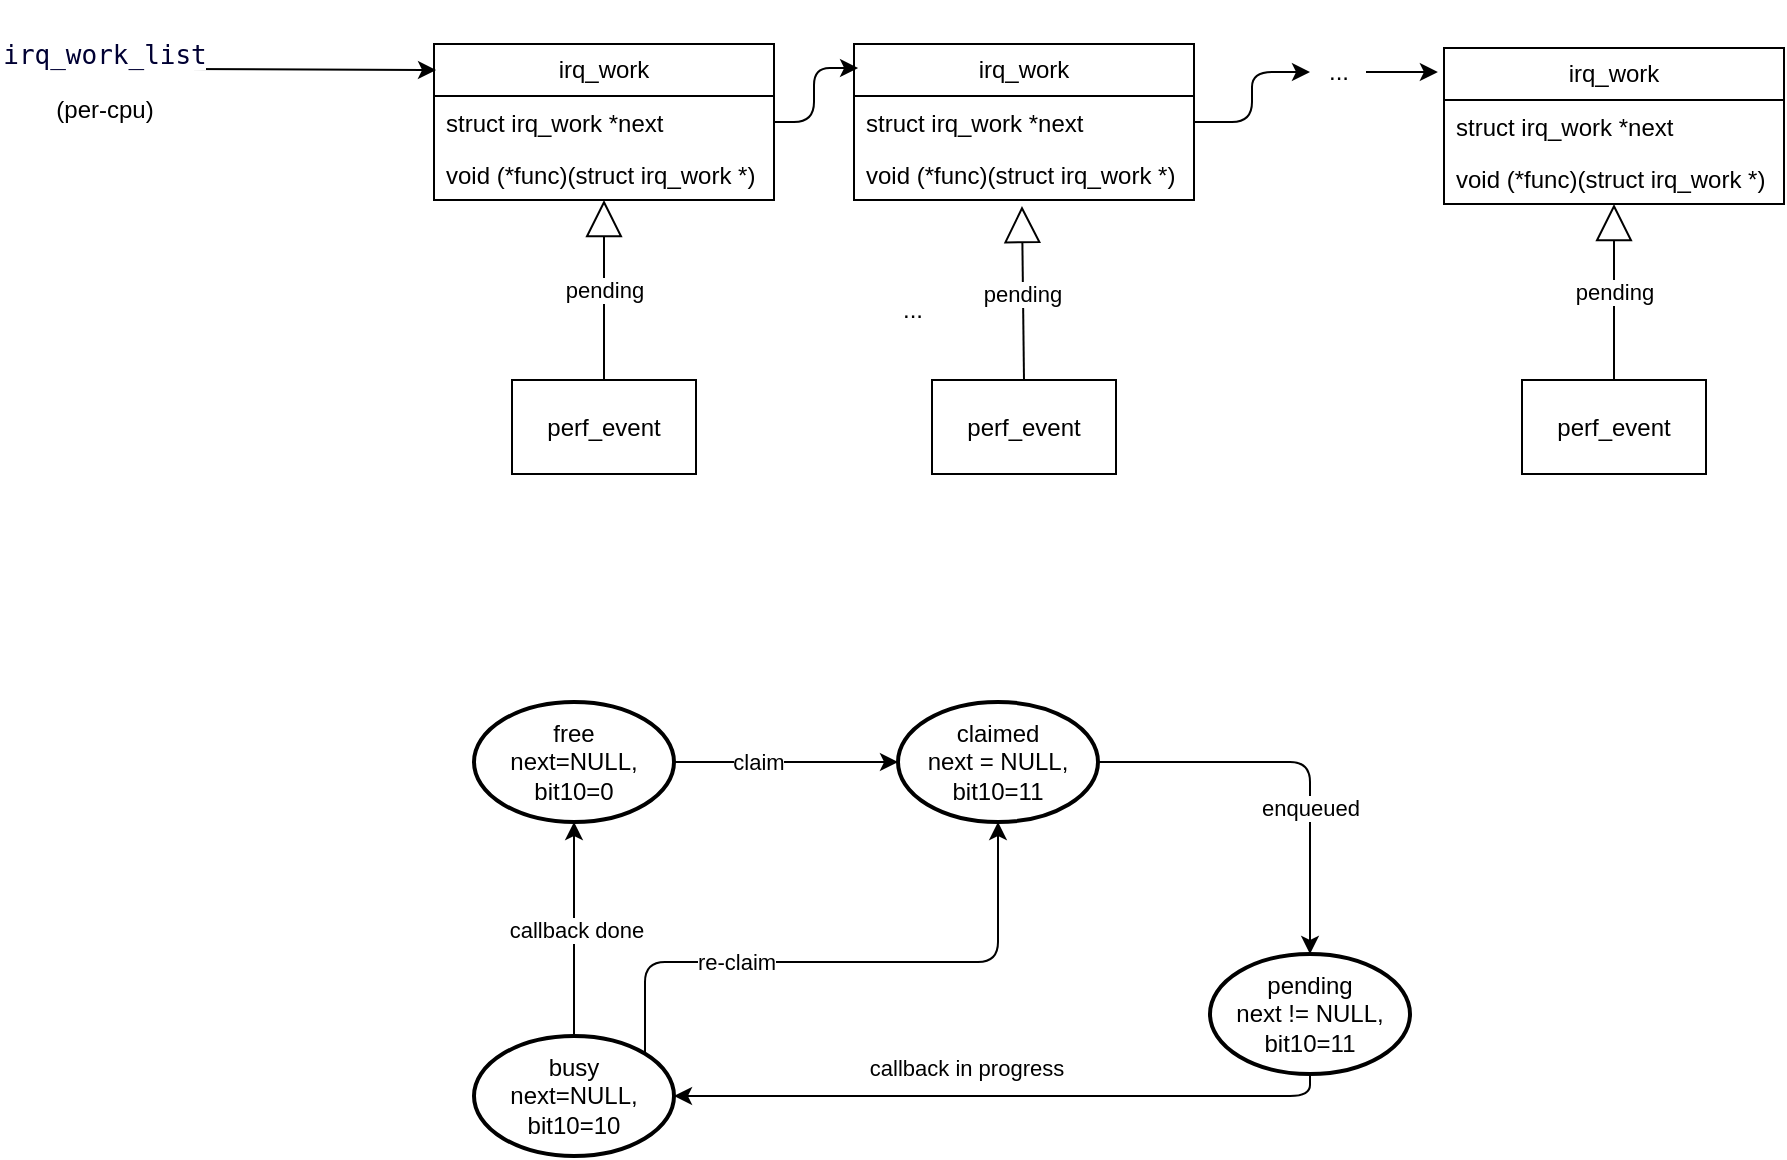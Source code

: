 <mxfile version="25.0.1">
  <diagram name="第 1 页" id="eg5F8qxycf4uTlKTJxt6">
    <mxGraphModel dx="1050" dy="538" grid="0" gridSize="10" guides="1" tooltips="1" connect="1" arrows="1" fold="1" page="0" pageScale="1" pageWidth="827" pageHeight="1169" math="0" shadow="0">
      <root>
        <mxCell id="0" />
        <mxCell id="1" parent="0" />
        <mxCell id="sOeRSbwTpXvEA6lAXWhu-2" value="" style="endArrow=classic;html=1;rounded=0;entryX=0.006;entryY=0.167;entryDx=0;entryDy=0;entryPerimeter=0;" edge="1" parent="1" target="sOeRSbwTpXvEA6lAXWhu-19">
          <mxGeometry width="50" height="50" relative="1" as="geometry">
            <mxPoint x="130" y="63.5" as="sourcePoint" />
            <mxPoint x="242" y="63" as="targetPoint" />
          </mxGeometry>
        </mxCell>
        <mxCell id="sOeRSbwTpXvEA6lAXWhu-4" value="&lt;pre style=&quot;font-size: 13px; font-family: monospace; background: rgb(255, 255, 255); color: rgb(0, 0, 51); white-space: pre-wrap; font-style: normal; font-variant-ligatures: normal; font-variant-caps: normal; font-weight: 400; letter-spacing: normal; orphans: 2; text-align: start; text-indent: 0px; text-transform: none; widows: 2; word-spacing: 0px; -webkit-text-stroke-width: 0px; text-decoration-thickness: initial; text-decoration-style: initial; text-decoration-color: initial;&quot; id=&quot;b&quot;&gt;irq_work_list&lt;/pre&gt;&lt;div&gt;(per-cpu)&lt;/div&gt;" style="text;html=1;align=center;verticalAlign=middle;resizable=0;points=[];autosize=1;strokeColor=none;fillColor=none;" vertex="1" parent="1">
          <mxGeometry x="38" y="29" width="101" height="68" as="geometry" />
        </mxCell>
        <mxCell id="sOeRSbwTpXvEA6lAXWhu-8" value="..." style="text;html=1;align=center;verticalAlign=middle;resizable=0;points=[];autosize=1;strokeColor=none;fillColor=none;" vertex="1" parent="1">
          <mxGeometry x="478.5" y="171" width="28" height="26" as="geometry" />
        </mxCell>
        <mxCell id="sOeRSbwTpXvEA6lAXWhu-9" value="&lt;div data-docx-has-block-data=&quot;false&quot; data-lark-html-role=&quot;root&quot; data-page-id=&quot;EvEZdxgZfojrwZxC1i3cj48qnFf&quot;&gt;&lt;div class=&quot;old-record-id-DbdAdlFTuo4FoVx9vjuccRTBneh&quot;&gt;perf_event&lt;/div&gt;&lt;/div&gt;&lt;span class=&quot;lark-record-clipboard&quot; data-lark-record-format=&quot;docx/text&quot; data-lark-record-data=&quot;{&amp;quot;rootId&amp;quot;:&amp;quot;EvEZdxgZfojrwZxC1i3cj48qnFf&amp;quot;,&amp;quot;text&amp;quot;:{&amp;quot;initialAttributedTexts&amp;quot;:{&amp;quot;text&amp;quot;:{&amp;quot;0&amp;quot;:&amp;quot;perf_event&amp;quot;},&amp;quot;attribs&amp;quot;:{&amp;quot;0&amp;quot;:&amp;quot;*0+a&amp;quot;}},&amp;quot;apool&amp;quot;:{&amp;quot;numToAttrib&amp;quot;:{&amp;quot;0&amp;quot;:[&amp;quot;author&amp;quot;,&amp;quot;7205516225223376900&amp;quot;]},&amp;quot;nextNum&amp;quot;:1}},&amp;quot;type&amp;quot;:&amp;quot;text&amp;quot;,&amp;quot;referenceRecordMap&amp;quot;:{},&amp;quot;extra&amp;quot;:{&amp;quot;channel&amp;quot;:&amp;quot;saas&amp;quot;,&amp;quot;pasteRandomId&amp;quot;:&amp;quot;04f69d90-2b6a-4cc3-8aef-b4d04ab2ffdf&amp;quot;,&amp;quot;mention_page_title&amp;quot;:{},&amp;quot;external_mention_url&amp;quot;:{}},&amp;quot;isKeepQuoteContainer&amp;quot;:false,&amp;quot;isFromCode&amp;quot;:false,&amp;quot;selection&amp;quot;:[{&amp;quot;id&amp;quot;:115,&amp;quot;type&amp;quot;:&amp;quot;text&amp;quot;,&amp;quot;selection&amp;quot;:{&amp;quot;start&amp;quot;:7,&amp;quot;end&amp;quot;:17},&amp;quot;recordId&amp;quot;:&amp;quot;DbdAdlFTuo4FoVx9vjuccRTBneh&amp;quot;}],&amp;quot;payloadMap&amp;quot;:{},&amp;quot;isCut&amp;quot;:false}&quot;&gt;&lt;/span&gt;" style="rounded=0;whiteSpace=wrap;html=1;" vertex="1" parent="1">
          <mxGeometry x="293" y="219" width="92" height="47" as="geometry" />
        </mxCell>
        <mxCell id="sOeRSbwTpXvEA6lAXWhu-10" value="pending" style="endArrow=block;endSize=16;endFill=0;html=1;rounded=0;exitX=0.5;exitY=0;exitDx=0;exitDy=0;entryX=0.5;entryY=1;entryDx=0;entryDy=0;" edge="1" parent="1" source="sOeRSbwTpXvEA6lAXWhu-9" target="sOeRSbwTpXvEA6lAXWhu-19">
          <mxGeometry width="160" relative="1" as="geometry">
            <mxPoint x="357" y="355" as="sourcePoint" />
            <mxPoint x="282" y="214" as="targetPoint" />
          </mxGeometry>
        </mxCell>
        <mxCell id="sOeRSbwTpXvEA6lAXWhu-11" value="&lt;div data-docx-has-block-data=&quot;false&quot; data-lark-html-role=&quot;root&quot; data-page-id=&quot;EvEZdxgZfojrwZxC1i3cj48qnFf&quot;&gt;&lt;div class=&quot;old-record-id-DbdAdlFTuo4FoVx9vjuccRTBneh&quot;&gt;perf_event&lt;/div&gt;&lt;/div&gt;&lt;span class=&quot;lark-record-clipboard&quot; data-lark-record-format=&quot;docx/text&quot; data-lark-record-data=&quot;{&amp;quot;rootId&amp;quot;:&amp;quot;EvEZdxgZfojrwZxC1i3cj48qnFf&amp;quot;,&amp;quot;text&amp;quot;:{&amp;quot;initialAttributedTexts&amp;quot;:{&amp;quot;text&amp;quot;:{&amp;quot;0&amp;quot;:&amp;quot;perf_event&amp;quot;},&amp;quot;attribs&amp;quot;:{&amp;quot;0&amp;quot;:&amp;quot;*0+a&amp;quot;}},&amp;quot;apool&amp;quot;:{&amp;quot;numToAttrib&amp;quot;:{&amp;quot;0&amp;quot;:[&amp;quot;author&amp;quot;,&amp;quot;7205516225223376900&amp;quot;]},&amp;quot;nextNum&amp;quot;:1}},&amp;quot;type&amp;quot;:&amp;quot;text&amp;quot;,&amp;quot;referenceRecordMap&amp;quot;:{},&amp;quot;extra&amp;quot;:{&amp;quot;channel&amp;quot;:&amp;quot;saas&amp;quot;,&amp;quot;pasteRandomId&amp;quot;:&amp;quot;04f69d90-2b6a-4cc3-8aef-b4d04ab2ffdf&amp;quot;,&amp;quot;mention_page_title&amp;quot;:{},&amp;quot;external_mention_url&amp;quot;:{}},&amp;quot;isKeepQuoteContainer&amp;quot;:false,&amp;quot;isFromCode&amp;quot;:false,&amp;quot;selection&amp;quot;:[{&amp;quot;id&amp;quot;:115,&amp;quot;type&amp;quot;:&amp;quot;text&amp;quot;,&amp;quot;selection&amp;quot;:{&amp;quot;start&amp;quot;:7,&amp;quot;end&amp;quot;:17},&amp;quot;recordId&amp;quot;:&amp;quot;DbdAdlFTuo4FoVx9vjuccRTBneh&amp;quot;}],&amp;quot;payloadMap&amp;quot;:{},&amp;quot;isCut&amp;quot;:false}&quot;&gt;&lt;/span&gt;" style="rounded=0;whiteSpace=wrap;html=1;" vertex="1" parent="1">
          <mxGeometry x="503" y="219" width="92" height="47" as="geometry" />
        </mxCell>
        <mxCell id="sOeRSbwTpXvEA6lAXWhu-12" value="pending" style="endArrow=block;endSize=16;endFill=0;html=1;rounded=0;exitX=0.5;exitY=0;exitDx=0;exitDy=0;entryX=0.494;entryY=1.115;entryDx=0;entryDy=0;entryPerimeter=0;" edge="1" parent="1" source="sOeRSbwTpXvEA6lAXWhu-11" target="sOeRSbwTpXvEA6lAXWhu-25">
          <mxGeometry width="160" relative="1" as="geometry">
            <mxPoint x="292" y="291" as="sourcePoint" />
            <mxPoint x="421" y="218" as="targetPoint" />
          </mxGeometry>
        </mxCell>
        <mxCell id="sOeRSbwTpXvEA6lAXWhu-14" value="&lt;div data-docx-has-block-data=&quot;false&quot; data-lark-html-role=&quot;root&quot; data-page-id=&quot;EvEZdxgZfojrwZxC1i3cj48qnFf&quot;&gt;&lt;div class=&quot;old-record-id-DbdAdlFTuo4FoVx9vjuccRTBneh&quot;&gt;perf_event&lt;/div&gt;&lt;/div&gt;&lt;span class=&quot;lark-record-clipboard&quot; data-lark-record-format=&quot;docx/text&quot; data-lark-record-data=&quot;{&amp;quot;rootId&amp;quot;:&amp;quot;EvEZdxgZfojrwZxC1i3cj48qnFf&amp;quot;,&amp;quot;text&amp;quot;:{&amp;quot;initialAttributedTexts&amp;quot;:{&amp;quot;text&amp;quot;:{&amp;quot;0&amp;quot;:&amp;quot;perf_event&amp;quot;},&amp;quot;attribs&amp;quot;:{&amp;quot;0&amp;quot;:&amp;quot;*0+a&amp;quot;}},&amp;quot;apool&amp;quot;:{&amp;quot;numToAttrib&amp;quot;:{&amp;quot;0&amp;quot;:[&amp;quot;author&amp;quot;,&amp;quot;7205516225223376900&amp;quot;]},&amp;quot;nextNum&amp;quot;:1}},&amp;quot;type&amp;quot;:&amp;quot;text&amp;quot;,&amp;quot;referenceRecordMap&amp;quot;:{},&amp;quot;extra&amp;quot;:{&amp;quot;channel&amp;quot;:&amp;quot;saas&amp;quot;,&amp;quot;pasteRandomId&amp;quot;:&amp;quot;04f69d90-2b6a-4cc3-8aef-b4d04ab2ffdf&amp;quot;,&amp;quot;mention_page_title&amp;quot;:{},&amp;quot;external_mention_url&amp;quot;:{}},&amp;quot;isKeepQuoteContainer&amp;quot;:false,&amp;quot;isFromCode&amp;quot;:false,&amp;quot;selection&amp;quot;:[{&amp;quot;id&amp;quot;:115,&amp;quot;type&amp;quot;:&amp;quot;text&amp;quot;,&amp;quot;selection&amp;quot;:{&amp;quot;start&amp;quot;:7,&amp;quot;end&amp;quot;:17},&amp;quot;recordId&amp;quot;:&amp;quot;DbdAdlFTuo4FoVx9vjuccRTBneh&amp;quot;}],&amp;quot;payloadMap&amp;quot;:{},&amp;quot;isCut&amp;quot;:false}&quot;&gt;&lt;/span&gt;" style="rounded=0;whiteSpace=wrap;html=1;" vertex="1" parent="1">
          <mxGeometry x="798" y="219" width="92" height="47" as="geometry" />
        </mxCell>
        <mxCell id="sOeRSbwTpXvEA6lAXWhu-15" value="pending" style="endArrow=block;endSize=16;endFill=0;html=1;rounded=0;exitX=0.5;exitY=0;exitDx=0;exitDy=0;entryX=0.5;entryY=1;entryDx=0;entryDy=0;" edge="1" parent="1" source="sOeRSbwTpXvEA6lAXWhu-14" target="sOeRSbwTpXvEA6lAXWhu-26">
          <mxGeometry width="160" relative="1" as="geometry">
            <mxPoint x="431" y="291" as="sourcePoint" />
            <mxPoint x="567" y="214" as="targetPoint" />
          </mxGeometry>
        </mxCell>
        <mxCell id="sOeRSbwTpXvEA6lAXWhu-19" value="irq_work" style="swimlane;fontStyle=0;childLayout=stackLayout;horizontal=1;startSize=26;fillColor=none;horizontalStack=0;resizeParent=1;resizeParentMax=0;resizeLast=0;collapsible=1;marginBottom=0;whiteSpace=wrap;html=1;" vertex="1" parent="1">
          <mxGeometry x="254" y="51" width="170" height="78" as="geometry" />
        </mxCell>
        <mxCell id="sOeRSbwTpXvEA6lAXWhu-20" value="struct irq_work *next" style="text;strokeColor=none;fillColor=none;align=left;verticalAlign=top;spacingLeft=4;spacingRight=4;overflow=hidden;rotatable=0;points=[[0,0.5],[1,0.5]];portConstraint=eastwest;whiteSpace=wrap;html=1;" vertex="1" parent="sOeRSbwTpXvEA6lAXWhu-19">
          <mxGeometry y="26" width="170" height="26" as="geometry" />
        </mxCell>
        <mxCell id="sOeRSbwTpXvEA6lAXWhu-21" value="void (*func)(struct irq_work *)" style="text;strokeColor=none;fillColor=none;align=left;verticalAlign=top;spacingLeft=4;spacingRight=4;overflow=hidden;rotatable=0;points=[[0,0.5],[1,0.5]];portConstraint=eastwest;whiteSpace=wrap;html=1;" vertex="1" parent="sOeRSbwTpXvEA6lAXWhu-19">
          <mxGeometry y="52" width="170" height="26" as="geometry" />
        </mxCell>
        <mxCell id="sOeRSbwTpXvEA6lAXWhu-23" value="irq_work" style="swimlane;fontStyle=0;childLayout=stackLayout;horizontal=1;startSize=26;fillColor=none;horizontalStack=0;resizeParent=1;resizeParentMax=0;resizeLast=0;collapsible=1;marginBottom=0;whiteSpace=wrap;html=1;" vertex="1" parent="1">
          <mxGeometry x="464" y="51" width="170" height="78" as="geometry" />
        </mxCell>
        <mxCell id="sOeRSbwTpXvEA6lAXWhu-24" value="struct irq_work *next" style="text;strokeColor=none;fillColor=none;align=left;verticalAlign=top;spacingLeft=4;spacingRight=4;overflow=hidden;rotatable=0;points=[[0,0.5],[1,0.5]];portConstraint=eastwest;whiteSpace=wrap;html=1;" vertex="1" parent="sOeRSbwTpXvEA6lAXWhu-23">
          <mxGeometry y="26" width="170" height="26" as="geometry" />
        </mxCell>
        <mxCell id="sOeRSbwTpXvEA6lAXWhu-25" value="void (*func)(struct irq_work *)" style="text;strokeColor=none;fillColor=none;align=left;verticalAlign=top;spacingLeft=4;spacingRight=4;overflow=hidden;rotatable=0;points=[[0,0.5],[1,0.5]];portConstraint=eastwest;whiteSpace=wrap;html=1;" vertex="1" parent="sOeRSbwTpXvEA6lAXWhu-23">
          <mxGeometry y="52" width="170" height="26" as="geometry" />
        </mxCell>
        <mxCell id="sOeRSbwTpXvEA6lAXWhu-26" value="irq_work" style="swimlane;fontStyle=0;childLayout=stackLayout;horizontal=1;startSize=26;fillColor=none;horizontalStack=0;resizeParent=1;resizeParentMax=0;resizeLast=0;collapsible=1;marginBottom=0;whiteSpace=wrap;html=1;" vertex="1" parent="1">
          <mxGeometry x="759" y="53" width="170" height="78" as="geometry" />
        </mxCell>
        <mxCell id="sOeRSbwTpXvEA6lAXWhu-27" value="struct irq_work *next" style="text;strokeColor=none;fillColor=none;align=left;verticalAlign=top;spacingLeft=4;spacingRight=4;overflow=hidden;rotatable=0;points=[[0,0.5],[1,0.5]];portConstraint=eastwest;whiteSpace=wrap;html=1;" vertex="1" parent="sOeRSbwTpXvEA6lAXWhu-26">
          <mxGeometry y="26" width="170" height="26" as="geometry" />
        </mxCell>
        <mxCell id="sOeRSbwTpXvEA6lAXWhu-28" value="void (*func)(struct irq_work *)" style="text;strokeColor=none;fillColor=none;align=left;verticalAlign=top;spacingLeft=4;spacingRight=4;overflow=hidden;rotatable=0;points=[[0,0.5],[1,0.5]];portConstraint=eastwest;whiteSpace=wrap;html=1;" vertex="1" parent="sOeRSbwTpXvEA6lAXWhu-26">
          <mxGeometry y="52" width="170" height="26" as="geometry" />
        </mxCell>
        <mxCell id="sOeRSbwTpXvEA6lAXWhu-29" style="edgeStyle=orthogonalEdgeStyle;rounded=1;orthogonalLoop=1;jettySize=auto;html=1;entryX=0.012;entryY=0.154;entryDx=0;entryDy=0;entryPerimeter=0;curved=0;" edge="1" parent="1" source="sOeRSbwTpXvEA6lAXWhu-20" target="sOeRSbwTpXvEA6lAXWhu-23">
          <mxGeometry relative="1" as="geometry" />
        </mxCell>
        <mxCell id="sOeRSbwTpXvEA6lAXWhu-31" value="..." style="text;html=1;align=center;verticalAlign=middle;resizable=0;points=[];autosize=1;strokeColor=none;fillColor=none;" vertex="1" parent="1">
          <mxGeometry x="692" y="52" width="28" height="26" as="geometry" />
        </mxCell>
        <mxCell id="sOeRSbwTpXvEA6lAXWhu-32" style="edgeStyle=orthogonalEdgeStyle;rounded=1;orthogonalLoop=1;jettySize=auto;html=1;curved=0;" edge="1" parent="1" source="sOeRSbwTpXvEA6lAXWhu-24" target="sOeRSbwTpXvEA6lAXWhu-31">
          <mxGeometry relative="1" as="geometry" />
        </mxCell>
        <mxCell id="sOeRSbwTpXvEA6lAXWhu-33" style="edgeStyle=orthogonalEdgeStyle;rounded=0;orthogonalLoop=1;jettySize=auto;html=1;entryX=-0.018;entryY=0.154;entryDx=0;entryDy=0;entryPerimeter=0;" edge="1" parent="1" source="sOeRSbwTpXvEA6lAXWhu-31" target="sOeRSbwTpXvEA6lAXWhu-26">
          <mxGeometry relative="1" as="geometry" />
        </mxCell>
        <mxCell id="sOeRSbwTpXvEA6lAXWhu-41" style="edgeStyle=orthogonalEdgeStyle;rounded=0;orthogonalLoop=1;jettySize=auto;html=1;curved=1;" edge="1" parent="1" source="sOeRSbwTpXvEA6lAXWhu-34" target="sOeRSbwTpXvEA6lAXWhu-38">
          <mxGeometry relative="1" as="geometry" />
        </mxCell>
        <mxCell id="sOeRSbwTpXvEA6lAXWhu-52" value="claim" style="edgeLabel;html=1;align=center;verticalAlign=middle;resizable=0;points=[];" vertex="1" connectable="0" parent="sOeRSbwTpXvEA6lAXWhu-41">
          <mxGeometry x="-0.25" relative="1" as="geometry">
            <mxPoint as="offset" />
          </mxGeometry>
        </mxCell>
        <mxCell id="sOeRSbwTpXvEA6lAXWhu-34" value="&lt;div&gt;free&lt;/div&gt;&lt;div&gt;next=NULL,&lt;/div&gt;&lt;div&gt;bit10=0&lt;br&gt;&lt;/div&gt;" style="strokeWidth=2;html=1;shape=mxgraph.flowchart.start_1;whiteSpace=wrap;" vertex="1" parent="1">
          <mxGeometry x="274" y="380" width="100" height="60" as="geometry" />
        </mxCell>
        <mxCell id="sOeRSbwTpXvEA6lAXWhu-38" value="&lt;div&gt;claimed&lt;/div&gt;&lt;div&gt;next = NULL,&lt;/div&gt;&lt;div&gt;bit10=11&lt;br&gt;&lt;/div&gt;" style="strokeWidth=2;html=1;shape=mxgraph.flowchart.start_1;whiteSpace=wrap;" vertex="1" parent="1">
          <mxGeometry x="486" y="380" width="100" height="60" as="geometry" />
        </mxCell>
        <mxCell id="sOeRSbwTpXvEA6lAXWhu-39" value="&lt;div&gt;pending&lt;/div&gt;&lt;div&gt;next != NULL,&lt;/div&gt;&lt;div&gt;bit10=11&lt;br&gt;&lt;/div&gt;" style="strokeWidth=2;html=1;shape=mxgraph.flowchart.start_1;whiteSpace=wrap;" vertex="1" parent="1">
          <mxGeometry x="642" y="506" width="100" height="60" as="geometry" />
        </mxCell>
        <mxCell id="sOeRSbwTpXvEA6lAXWhu-40" value="&lt;div&gt;busy&lt;/div&gt;&lt;div&gt;next=NULL,&lt;/div&gt;&lt;div&gt;bit10=10&lt;br&gt;&lt;/div&gt;" style="strokeWidth=2;html=1;shape=mxgraph.flowchart.start_1;whiteSpace=wrap;" vertex="1" parent="1">
          <mxGeometry x="274" y="547" width="100" height="60" as="geometry" />
        </mxCell>
        <mxCell id="sOeRSbwTpXvEA6lAXWhu-42" style="edgeStyle=orthogonalEdgeStyle;rounded=1;orthogonalLoop=1;jettySize=auto;html=1;entryX=0.5;entryY=0;entryDx=0;entryDy=0;entryPerimeter=0;curved=0;" edge="1" parent="1" source="sOeRSbwTpXvEA6lAXWhu-38" target="sOeRSbwTpXvEA6lAXWhu-39">
          <mxGeometry relative="1" as="geometry" />
        </mxCell>
        <mxCell id="sOeRSbwTpXvEA6lAXWhu-47" value="&lt;div data-docx-has-block-data=&quot;false&quot; data-lark-html-role=&quot;root&quot; data-page-id=&quot;EvEZdxgZfojrwZxC1i3cj48qnFf&quot;&gt;&lt;div class=&quot;old-record-id-OGFBdoCd1olUtRxrfTAcztdanDc&quot; style=&quot;white-space:pre;&quot;&gt;enqueued&lt;/div&gt;&lt;/div&gt;&lt;span class=&quot;lark-record-clipboard&quot; data-lark-record-format=&quot;docx/text&quot; data-lark-record-data=&quot;{&amp;quot;rootId&amp;quot;:&amp;quot;EvEZdxgZfojrwZxC1i3cj48qnFf&amp;quot;,&amp;quot;text&amp;quot;:{&amp;quot;initialAttributedTexts&amp;quot;:{&amp;quot;text&amp;quot;:{&amp;quot;0&amp;quot;:&amp;quot;enqueued&amp;quot;},&amp;quot;attribs&amp;quot;:{&amp;quot;0&amp;quot;:&amp;quot;*0+8&amp;quot;}},&amp;quot;apool&amp;quot;:{&amp;quot;numToAttrib&amp;quot;:{&amp;quot;0&amp;quot;:[&amp;quot;author&amp;quot;,&amp;quot;7205516225223376900&amp;quot;]},&amp;quot;nextNum&amp;quot;:1}},&amp;quot;type&amp;quot;:&amp;quot;text&amp;quot;,&amp;quot;referenceRecordMap&amp;quot;:{},&amp;quot;extra&amp;quot;:{&amp;quot;channel&amp;quot;:&amp;quot;saas&amp;quot;,&amp;quot;pasteRandomId&amp;quot;:&amp;quot;723feb19-2d61-4690-8534-a67afd26e90e&amp;quot;,&amp;quot;mention_page_title&amp;quot;:{},&amp;quot;external_mention_url&amp;quot;:{}},&amp;quot;isKeepQuoteContainer&amp;quot;:false,&amp;quot;isFromCode&amp;quot;:true,&amp;quot;selection&amp;quot;:[{&amp;quot;id&amp;quot;:95,&amp;quot;type&amp;quot;:&amp;quot;text&amp;quot;,&amp;quot;selection&amp;quot;:{&amp;quot;start&amp;quot;:186,&amp;quot;end&amp;quot;:194},&amp;quot;recordId&amp;quot;:&amp;quot;OGFBdoCd1olUtRxrfTAcztdanDc&amp;quot;}],&amp;quot;payloadMap&amp;quot;:{},&amp;quot;isCut&amp;quot;:false}&quot;&gt;&lt;/span&gt;" style="edgeLabel;html=1;align=center;verticalAlign=middle;resizable=0;points=[];" vertex="1" connectable="0" parent="sOeRSbwTpXvEA6lAXWhu-42">
          <mxGeometry x="-0.178" y="-22" relative="1" as="geometry">
            <mxPoint x="23" y="1" as="offset" />
          </mxGeometry>
        </mxCell>
        <mxCell id="sOeRSbwTpXvEA6lAXWhu-43" style="edgeStyle=orthogonalEdgeStyle;rounded=1;orthogonalLoop=1;jettySize=auto;html=1;entryX=1;entryY=0.5;entryDx=0;entryDy=0;entryPerimeter=0;curved=0;" edge="1" parent="1" source="sOeRSbwTpXvEA6lAXWhu-39" target="sOeRSbwTpXvEA6lAXWhu-40">
          <mxGeometry relative="1" as="geometry">
            <Array as="points">
              <mxPoint x="692" y="577" />
            </Array>
          </mxGeometry>
        </mxCell>
        <mxCell id="sOeRSbwTpXvEA6lAXWhu-48" value="callback in progress" style="edgeLabel;html=1;align=center;verticalAlign=middle;resizable=0;points=[];" vertex="1" connectable="0" parent="sOeRSbwTpXvEA6lAXWhu-43">
          <mxGeometry x="-0.269" y="10" relative="1" as="geometry">
            <mxPoint x="-63" y="-24" as="offset" />
          </mxGeometry>
        </mxCell>
        <mxCell id="sOeRSbwTpXvEA6lAXWhu-44" style="edgeStyle=orthogonalEdgeStyle;rounded=1;orthogonalLoop=1;jettySize=auto;html=1;entryX=0.5;entryY=1;entryDx=0;entryDy=0;entryPerimeter=0;curved=0;" edge="1" parent="1" source="sOeRSbwTpXvEA6lAXWhu-40" target="sOeRSbwTpXvEA6lAXWhu-34">
          <mxGeometry relative="1" as="geometry" />
        </mxCell>
        <mxCell id="sOeRSbwTpXvEA6lAXWhu-51" value="callback done" style="edgeLabel;html=1;align=center;verticalAlign=middle;resizable=0;points=[];" vertex="1" connectable="0" parent="sOeRSbwTpXvEA6lAXWhu-44">
          <mxGeometry x="0.007" relative="1" as="geometry">
            <mxPoint x="1" y="1" as="offset" />
          </mxGeometry>
        </mxCell>
        <mxCell id="sOeRSbwTpXvEA6lAXWhu-53" style="edgeStyle=orthogonalEdgeStyle;rounded=1;orthogonalLoop=1;jettySize=auto;html=1;entryX=0.5;entryY=1;entryDx=0;entryDy=0;entryPerimeter=0;exitX=0.855;exitY=0.145;exitDx=0;exitDy=0;exitPerimeter=0;curved=0;" edge="1" parent="1" source="sOeRSbwTpXvEA6lAXWhu-40" target="sOeRSbwTpXvEA6lAXWhu-38">
          <mxGeometry relative="1" as="geometry">
            <Array as="points">
              <mxPoint x="360" y="510" />
              <mxPoint x="536" y="510" />
            </Array>
          </mxGeometry>
        </mxCell>
        <mxCell id="sOeRSbwTpXvEA6lAXWhu-54" value="re-claim" style="edgeLabel;html=1;align=center;verticalAlign=middle;resizable=0;points=[];" vertex="1" connectable="0" parent="sOeRSbwTpXvEA6lAXWhu-53">
          <mxGeometry x="-0.376" relative="1" as="geometry">
            <mxPoint as="offset" />
          </mxGeometry>
        </mxCell>
      </root>
    </mxGraphModel>
  </diagram>
</mxfile>
